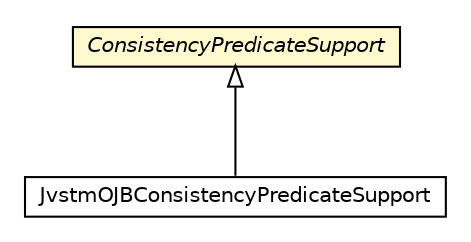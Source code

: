 #!/usr/local/bin/dot
#
# Class diagram 
# Generated by UMLGraph version 5.1 (http://www.umlgraph.org/)
#

digraph G {
	edge [fontname="Helvetica",fontsize=10,labelfontname="Helvetica",labelfontsize=10];
	node [fontname="Helvetica",fontsize=10,shape=plaintext];
	nodesep=0.25;
	ranksep=0.5;
	// pt.ist.fenixframework.consistencyPredicates.ConsistencyPredicateSupport
	c88403 [label=<<table title="pt.ist.fenixframework.consistencyPredicates.ConsistencyPredicateSupport" border="0" cellborder="1" cellspacing="0" cellpadding="2" port="p" bgcolor="lemonChiffon" href="./ConsistencyPredicateSupport.html">
		<tr><td><table border="0" cellspacing="0" cellpadding="1">
<tr><td align="center" balign="center"><font face="Helvetica-Oblique"> ConsistencyPredicateSupport </font></td></tr>
		</table></td></tr>
		</table>>, fontname="Helvetica", fontcolor="black", fontsize=10.0];
	// pt.ist.fenixframework.backend.jvstmojb.JvstmOJBConsistencyPredicateSupport
	c88504 [label=<<table title="pt.ist.fenixframework.backend.jvstmojb.JvstmOJBConsistencyPredicateSupport" border="0" cellborder="1" cellspacing="0" cellpadding="2" port="p" href="../backend/jvstmojb/JvstmOJBConsistencyPredicateSupport.html">
		<tr><td><table border="0" cellspacing="0" cellpadding="1">
<tr><td align="center" balign="center"> JvstmOJBConsistencyPredicateSupport </td></tr>
		</table></td></tr>
		</table>>, fontname="Helvetica", fontcolor="black", fontsize=10.0];
	//pt.ist.fenixframework.backend.jvstmojb.JvstmOJBConsistencyPredicateSupport extends pt.ist.fenixframework.consistencyPredicates.ConsistencyPredicateSupport
	c88403:p -> c88504:p [dir=back,arrowtail=empty];
}

